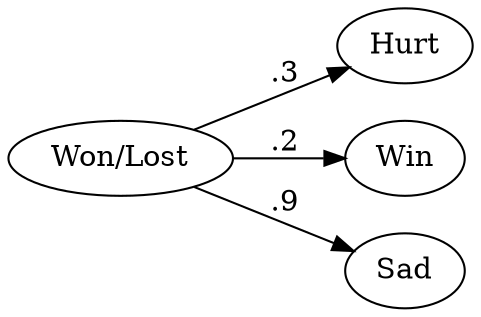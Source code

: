 // Feelings Model
digraph {
	graph [dpi=200 rankdir=LR]
	A [label="Won/Lost"]
	B [label=Hurt]
	C [label=Win]
	D [label=Sad]
	A -> B [label=.3]
	A -> C [label=.2]
	A -> D [label=.9]
}
